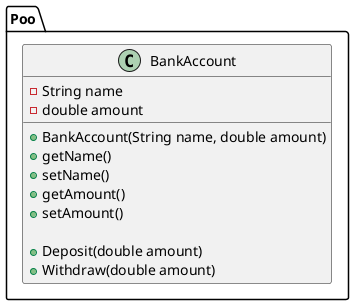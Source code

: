 @startuml

class Poo.BankAccount {
   - String name
   - double amount
    + BankAccount(String name, double amount)
   + getName()
   + setName()
   + getAmount()
   + setAmount()
  
   + Deposit(double amount)
   + Withdraw(double amount)
}

@enduml